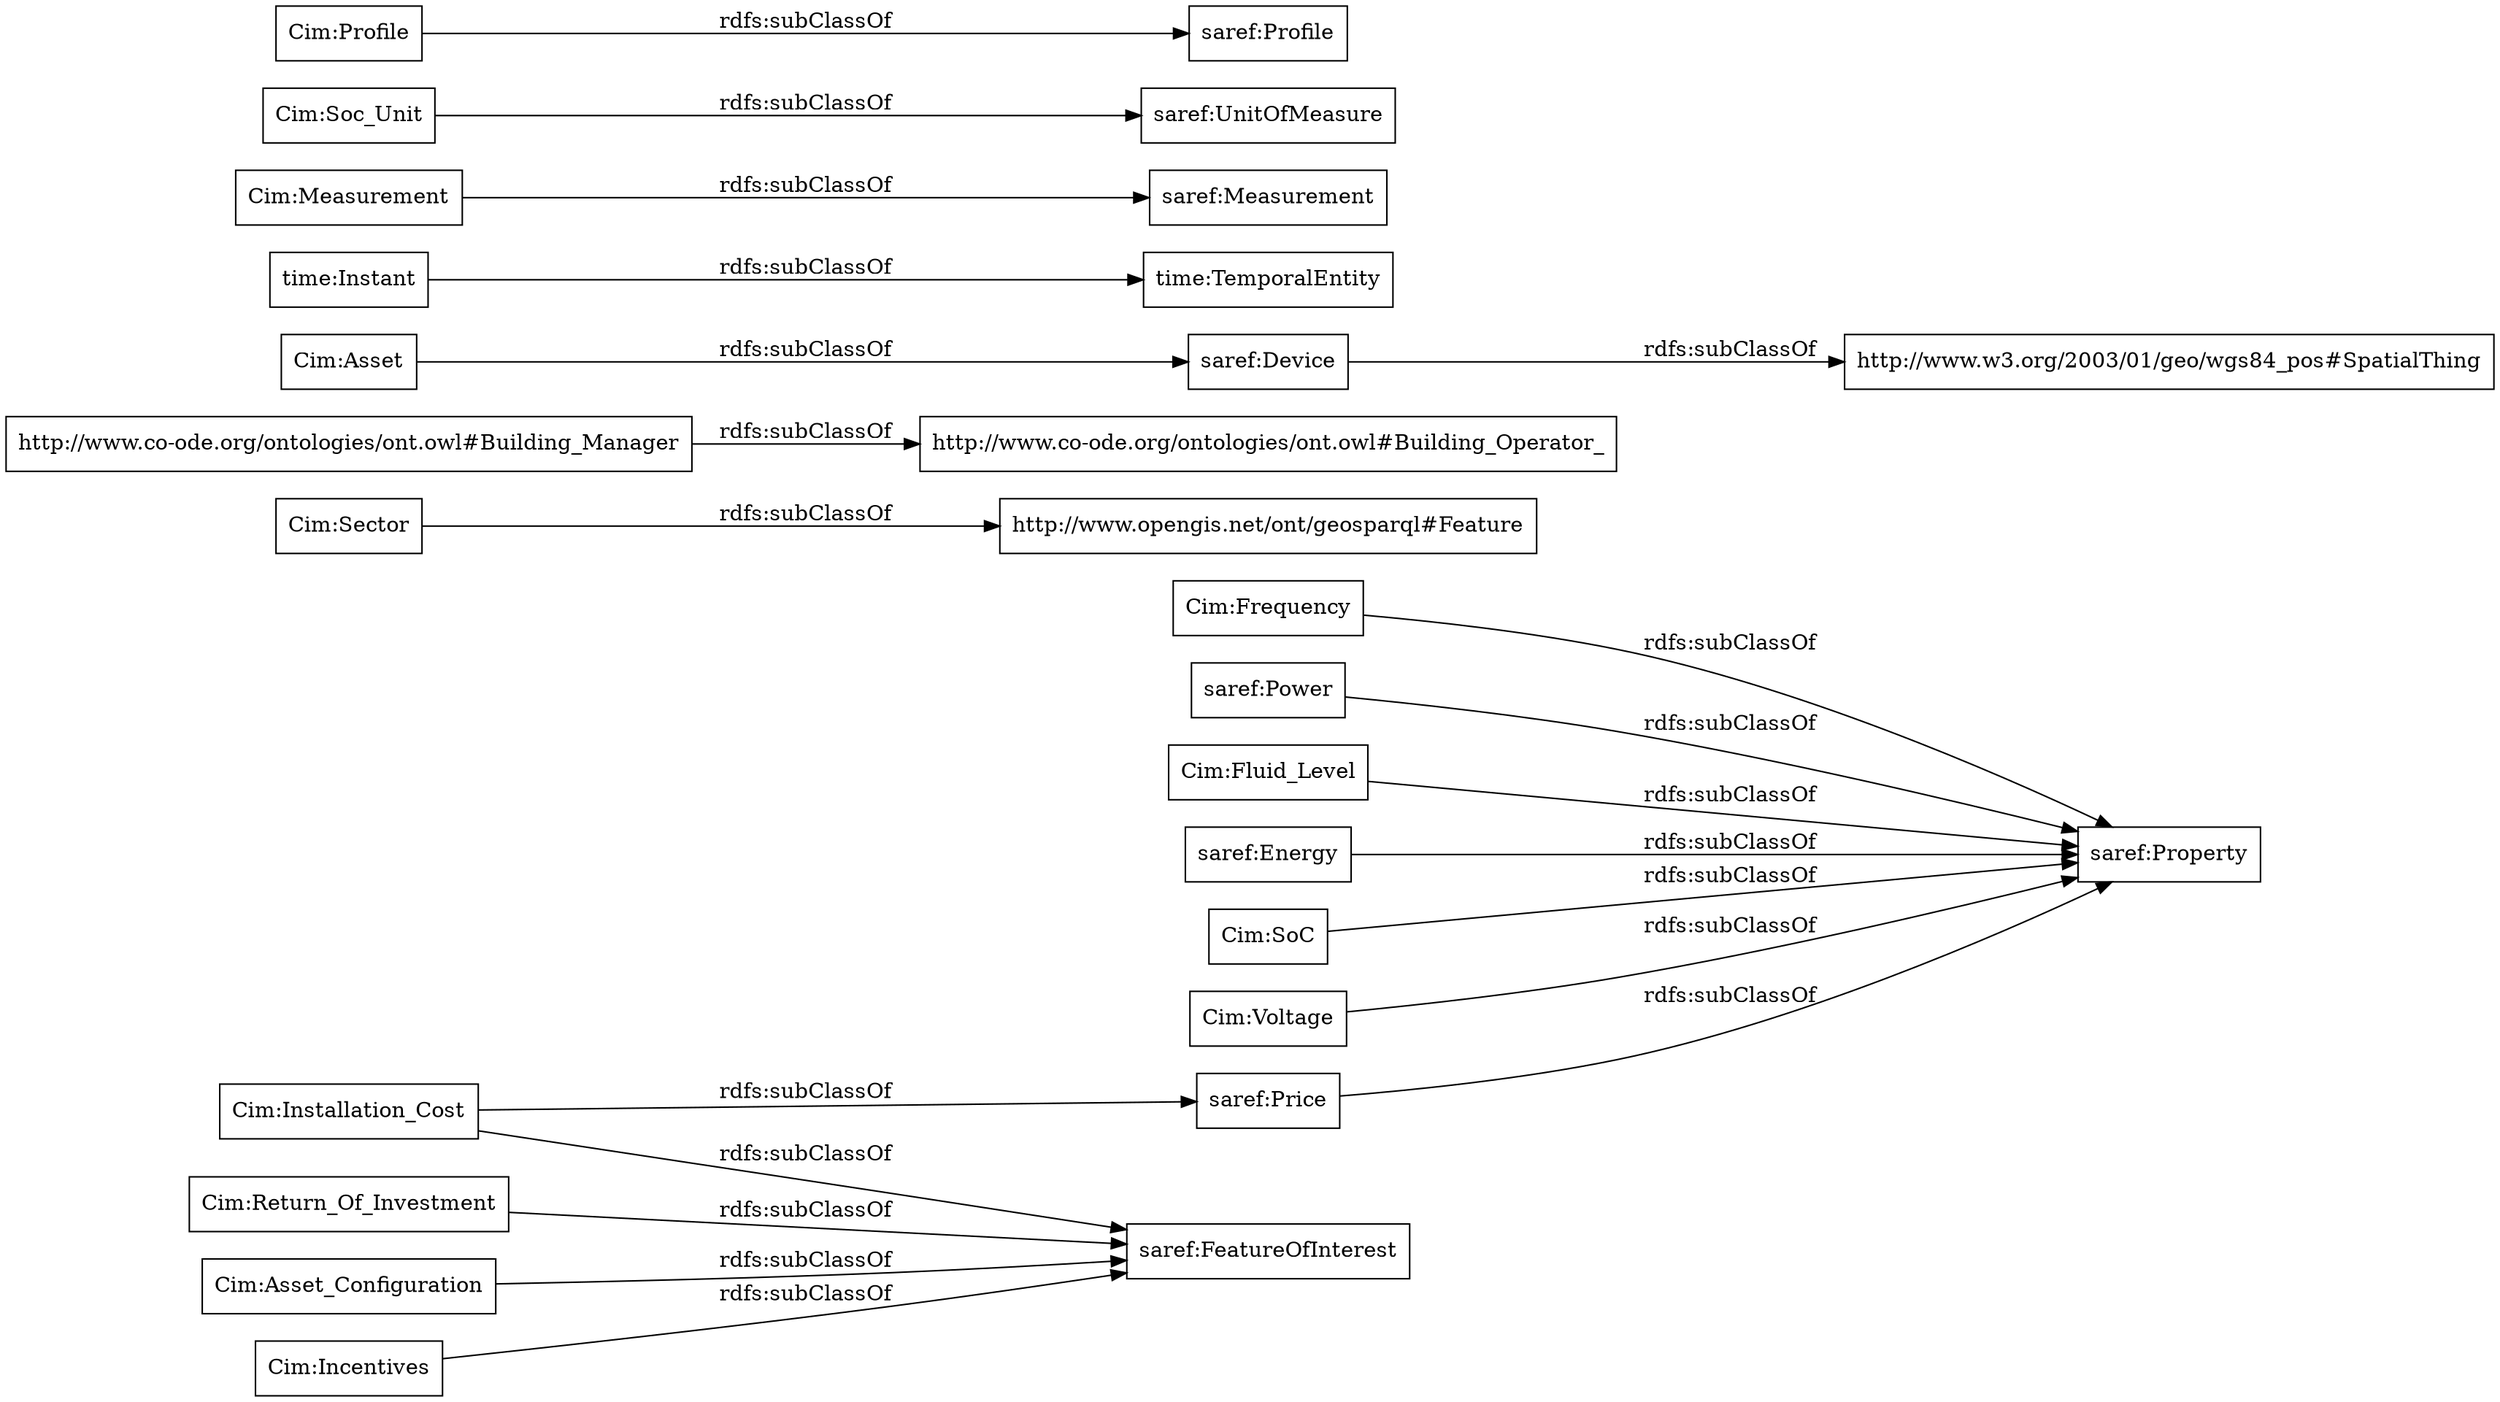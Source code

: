 digraph ar2dtool_diagram { 
rankdir=LR;
size="1000"
node [shape = rectangle, color="black"]; "Cim:Frequency" "http://www.opengis.net/ont/geosparql#Feature" "Cim:Return_Of_Investment" "saref:Property" "http://www.co-ode.org/ontologies/ont.owl#Building_Manager" "Cim:Asset" "saref:Power" "saref:Device" "Cim:Fluid_Level" "saref:Energy" "Cim:SoC" "saref:FeatureOfInterest" "Cim:Voltage" "time:TemporalEntity" "Cim:Measurement" "http://www.w3.org/2003/01/geo/wgs84_pos#SpatialThing" "Cim:Soc_Unit" "saref:Price" "saref:Profile" "Cim:Asset_Configuration" "Cim:Sector" "saref:UnitOfMeasure" "saref:Measurement" "http://www.co-ode.org/ontologies/ont.owl#Building_Operator_" "Cim:Incentives" "time:Instant" "Cim:Installation_Cost" "Cim:Profile" ; /*classes style*/
	"Cim:Voltage" -> "saref:Property" [ label = "rdfs:subClassOf" ];
	"saref:Price" -> "saref:Property" [ label = "rdfs:subClassOf" ];
	"Cim:Asset" -> "saref:Device" [ label = "rdfs:subClassOf" ];
	"Cim:Fluid_Level" -> "saref:Property" [ label = "rdfs:subClassOf" ];
	"Cim:Sector" -> "http://www.opengis.net/ont/geosparql#Feature" [ label = "rdfs:subClassOf" ];
	"Cim:Return_Of_Investment" -> "saref:FeatureOfInterest" [ label = "rdfs:subClassOf" ];
	"Cim:Asset_Configuration" -> "saref:FeatureOfInterest" [ label = "rdfs:subClassOf" ];
	"Cim:SoC" -> "saref:Property" [ label = "rdfs:subClassOf" ];
	"Cim:Incentives" -> "saref:FeatureOfInterest" [ label = "rdfs:subClassOf" ];
	"Cim:Installation_Cost" -> "saref:Price" [ label = "rdfs:subClassOf" ];
	"Cim:Installation_Cost" -> "saref:FeatureOfInterest" [ label = "rdfs:subClassOf" ];
	"Cim:Soc_Unit" -> "saref:UnitOfMeasure" [ label = "rdfs:subClassOf" ];
	"http://www.co-ode.org/ontologies/ont.owl#Building_Manager" -> "http://www.co-ode.org/ontologies/ont.owl#Building_Operator_" [ label = "rdfs:subClassOf" ];
	"Cim:Profile" -> "saref:Profile" [ label = "rdfs:subClassOf" ];
	"Cim:Measurement" -> "saref:Measurement" [ label = "rdfs:subClassOf" ];
	"time:Instant" -> "time:TemporalEntity" [ label = "rdfs:subClassOf" ];
	"saref:Energy" -> "saref:Property" [ label = "rdfs:subClassOf" ];
	"saref:Power" -> "saref:Property" [ label = "rdfs:subClassOf" ];
	"Cim:Frequency" -> "saref:Property" [ label = "rdfs:subClassOf" ];
	"saref:Device" -> "http://www.w3.org/2003/01/geo/wgs84_pos#SpatialThing" [ label = "rdfs:subClassOf" ];

}
